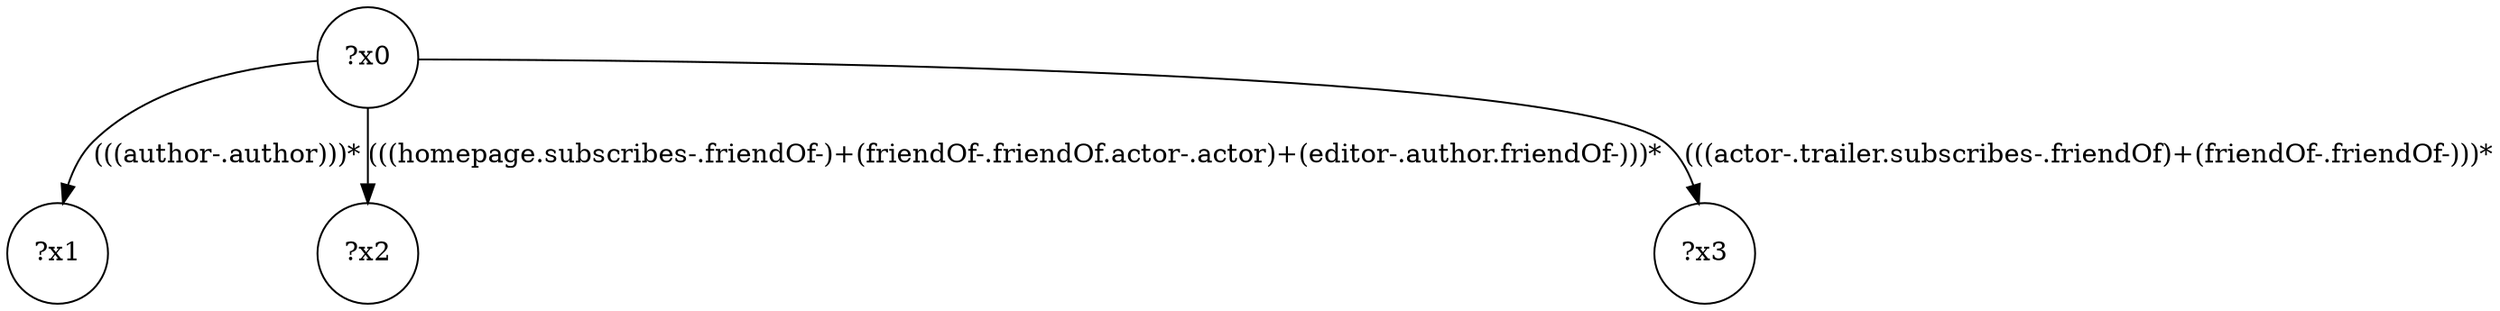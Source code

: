 digraph g {
	x0 [shape=circle, label="?x0"];
	x1 [shape=circle, label="?x1"];
	x0 -> x1 [label="(((author-.author)))*"];
	x2 [shape=circle, label="?x2"];
	x0 -> x2 [label="(((homepage.subscribes-.friendOf-)+(friendOf-.friendOf.actor-.actor)+(editor-.author.friendOf-)))*"];
	x3 [shape=circle, label="?x3"];
	x0 -> x3 [label="(((actor-.trailer.subscribes-.friendOf)+(friendOf-.friendOf-)))*"];
}
